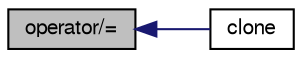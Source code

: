 digraph "operator/="
{
  bgcolor="transparent";
  edge [fontname="FreeSans",fontsize="10",labelfontname="FreeSans",labelfontsize="10"];
  node [fontname="FreeSans",fontsize="10",shape=record];
  rankdir="LR";
  Node2584 [label="operator/=",height=0.2,width=0.4,color="black", fillcolor="grey75", style="filled", fontcolor="black"];
  Node2584 -> Node2585 [dir="back",color="midnightblue",fontsize="10",style="solid",fontname="FreeSans"];
  Node2585 [label="clone",height=0.2,width=0.4,color="black",URL="$a26370.html#ac02e29e9c5268438e822df9e58c4e069",tooltip="Construct and return a clone. "];
}
